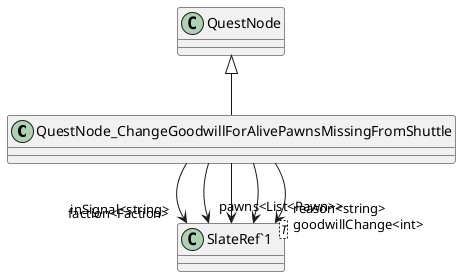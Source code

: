 @startuml
class QuestNode_ChangeGoodwillForAlivePawnsMissingFromShuttle {
}
class "SlateRef`1"<T> {
}
QuestNode <|-- QuestNode_ChangeGoodwillForAlivePawnsMissingFromShuttle
QuestNode_ChangeGoodwillForAlivePawnsMissingFromShuttle --> "inSignal<string>" "SlateRef`1"
QuestNode_ChangeGoodwillForAlivePawnsMissingFromShuttle --> "pawns<List<Pawn>>" "SlateRef`1"
QuestNode_ChangeGoodwillForAlivePawnsMissingFromShuttle --> "faction<Faction>" "SlateRef`1"
QuestNode_ChangeGoodwillForAlivePawnsMissingFromShuttle --> "goodwillChange<int>" "SlateRef`1"
QuestNode_ChangeGoodwillForAlivePawnsMissingFromShuttle --> "reason<string>" "SlateRef`1"
@enduml
